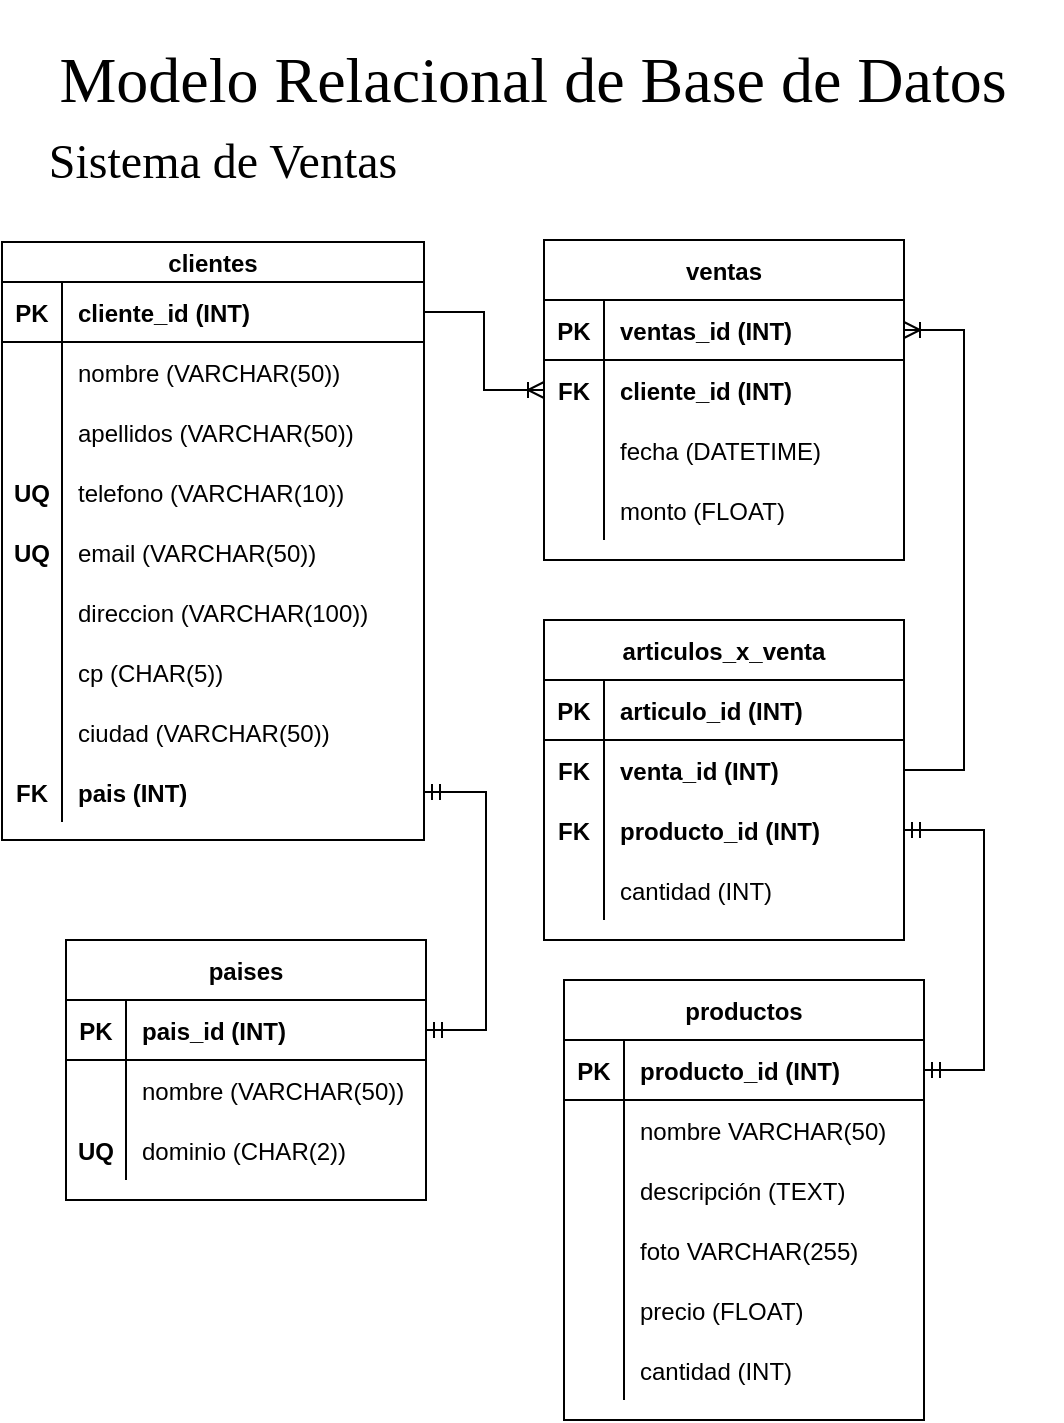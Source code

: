 <mxfile version="20.5.3" type="device"><diagram id="23U5l0FidHaVRcQ76uYF" name="Página-1"><mxGraphModel dx="1075" dy="633" grid="1" gridSize="10" guides="1" tooltips="1" connect="1" arrows="1" fold="1" page="1" pageScale="1" pageWidth="600" pageHeight="740" math="0" shadow="0"><root><mxCell id="0"/><mxCell id="1" parent="0"/><mxCell id="hGqK_HeYlelOnJ885fWy-1" value="clientes" style="shape=table;startSize=20;container=1;collapsible=1;childLayout=tableLayout;fixedRows=1;rowLines=0;fontStyle=1;align=center;resizeLast=1;" parent="1" vertex="1"><mxGeometry x="39" y="121" width="211" height="299" as="geometry"><mxRectangle x="170" y="180" width="70" height="30" as="alternateBounds"/></mxGeometry></mxCell><mxCell id="hGqK_HeYlelOnJ885fWy-2" value="" style="shape=tableRow;horizontal=0;startSize=0;swimlaneHead=0;swimlaneBody=0;fillColor=none;collapsible=0;dropTarget=0;points=[[0,0.5],[1,0.5]];portConstraint=eastwest;top=0;left=0;right=0;bottom=1;" parent="hGqK_HeYlelOnJ885fWy-1" vertex="1"><mxGeometry y="20" width="211" height="30" as="geometry"/></mxCell><mxCell id="hGqK_HeYlelOnJ885fWy-3" value="PK" style="shape=partialRectangle;connectable=0;fillColor=none;top=0;left=0;bottom=0;right=0;fontStyle=1;overflow=hidden;" parent="hGqK_HeYlelOnJ885fWy-2" vertex="1"><mxGeometry width="30" height="30" as="geometry"><mxRectangle width="30" height="30" as="alternateBounds"/></mxGeometry></mxCell><mxCell id="hGqK_HeYlelOnJ885fWy-4" value="cliente_id (INT)" style="shape=partialRectangle;connectable=0;fillColor=none;top=0;left=0;bottom=0;right=0;align=left;spacingLeft=6;fontStyle=1;overflow=hidden;" parent="hGqK_HeYlelOnJ885fWy-2" vertex="1"><mxGeometry x="30" width="181" height="30" as="geometry"><mxRectangle width="181" height="30" as="alternateBounds"/></mxGeometry></mxCell><mxCell id="hGqK_HeYlelOnJ885fWy-5" value="" style="shape=tableRow;horizontal=0;startSize=0;swimlaneHead=0;swimlaneBody=0;fillColor=none;collapsible=0;dropTarget=0;points=[[0,0.5],[1,0.5]];portConstraint=eastwest;top=0;left=0;right=0;bottom=0;" parent="hGqK_HeYlelOnJ885fWy-1" vertex="1"><mxGeometry y="50" width="211" height="30" as="geometry"/></mxCell><mxCell id="hGqK_HeYlelOnJ885fWy-6" value="" style="shape=partialRectangle;connectable=0;fillColor=none;top=0;left=0;bottom=0;right=0;editable=1;overflow=hidden;" parent="hGqK_HeYlelOnJ885fWy-5" vertex="1"><mxGeometry width="30" height="30" as="geometry"><mxRectangle width="30" height="30" as="alternateBounds"/></mxGeometry></mxCell><mxCell id="hGqK_HeYlelOnJ885fWy-7" value="nombre (VARCHAR(50))" style="shape=partialRectangle;connectable=0;fillColor=none;top=0;left=0;bottom=0;right=0;align=left;spacingLeft=6;overflow=hidden;" parent="hGqK_HeYlelOnJ885fWy-5" vertex="1"><mxGeometry x="30" width="181" height="30" as="geometry"><mxRectangle width="181" height="30" as="alternateBounds"/></mxGeometry></mxCell><mxCell id="hGqK_HeYlelOnJ885fWy-8" value="" style="shape=tableRow;horizontal=0;startSize=0;swimlaneHead=0;swimlaneBody=0;fillColor=none;collapsible=0;dropTarget=0;points=[[0,0.5],[1,0.5]];portConstraint=eastwest;top=0;left=0;right=0;bottom=0;" parent="hGqK_HeYlelOnJ885fWy-1" vertex="1"><mxGeometry y="80" width="211" height="30" as="geometry"/></mxCell><mxCell id="hGqK_HeYlelOnJ885fWy-9" value="" style="shape=partialRectangle;connectable=0;fillColor=none;top=0;left=0;bottom=0;right=0;editable=1;overflow=hidden;" parent="hGqK_HeYlelOnJ885fWy-8" vertex="1"><mxGeometry width="30" height="30" as="geometry"><mxRectangle width="30" height="30" as="alternateBounds"/></mxGeometry></mxCell><mxCell id="hGqK_HeYlelOnJ885fWy-10" value="apellidos (VARCHAR(50))" style="shape=partialRectangle;connectable=0;fillColor=none;top=0;left=0;bottom=0;right=0;align=left;spacingLeft=6;overflow=hidden;" parent="hGqK_HeYlelOnJ885fWy-8" vertex="1"><mxGeometry x="30" width="181" height="30" as="geometry"><mxRectangle width="181" height="30" as="alternateBounds"/></mxGeometry></mxCell><mxCell id="hGqK_HeYlelOnJ885fWy-11" value="" style="shape=tableRow;horizontal=0;startSize=0;swimlaneHead=0;swimlaneBody=0;fillColor=none;collapsible=0;dropTarget=0;points=[[0,0.5],[1,0.5]];portConstraint=eastwest;top=0;left=0;right=0;bottom=0;" parent="hGqK_HeYlelOnJ885fWy-1" vertex="1"><mxGeometry y="110" width="211" height="30" as="geometry"/></mxCell><mxCell id="hGqK_HeYlelOnJ885fWy-12" value="UQ" style="shape=partialRectangle;connectable=0;fillColor=none;top=0;left=0;bottom=0;right=0;editable=1;overflow=hidden;fontStyle=1" parent="hGqK_HeYlelOnJ885fWy-11" vertex="1"><mxGeometry width="30" height="30" as="geometry"><mxRectangle width="30" height="30" as="alternateBounds"/></mxGeometry></mxCell><mxCell id="hGqK_HeYlelOnJ885fWy-13" value="telefono (VARCHAR(10))" style="shape=partialRectangle;connectable=0;fillColor=none;top=0;left=0;bottom=0;right=0;align=left;spacingLeft=6;overflow=hidden;" parent="hGqK_HeYlelOnJ885fWy-11" vertex="1"><mxGeometry x="30" width="181" height="30" as="geometry"><mxRectangle width="181" height="30" as="alternateBounds"/></mxGeometry></mxCell><mxCell id="hGqK_HeYlelOnJ885fWy-27" value="" style="shape=tableRow;horizontal=0;startSize=0;swimlaneHead=0;swimlaneBody=0;fillColor=none;collapsible=0;dropTarget=0;points=[[0,0.5],[1,0.5]];portConstraint=eastwest;top=0;left=0;right=0;bottom=0;" parent="hGqK_HeYlelOnJ885fWy-1" vertex="1"><mxGeometry y="140" width="211" height="30" as="geometry"/></mxCell><mxCell id="hGqK_HeYlelOnJ885fWy-28" value="UQ" style="shape=partialRectangle;connectable=0;fillColor=none;top=0;left=0;bottom=0;right=0;editable=1;overflow=hidden;fontStyle=1" parent="hGqK_HeYlelOnJ885fWy-27" vertex="1"><mxGeometry width="30" height="30" as="geometry"><mxRectangle width="30" height="30" as="alternateBounds"/></mxGeometry></mxCell><mxCell id="hGqK_HeYlelOnJ885fWy-29" value="email (VARCHAR(50))" style="shape=partialRectangle;connectable=0;fillColor=none;top=0;left=0;bottom=0;right=0;align=left;spacingLeft=6;overflow=hidden;" parent="hGqK_HeYlelOnJ885fWy-27" vertex="1"><mxGeometry x="30" width="181" height="30" as="geometry"><mxRectangle width="181" height="30" as="alternateBounds"/></mxGeometry></mxCell><mxCell id="hGqK_HeYlelOnJ885fWy-30" value="" style="shape=tableRow;horizontal=0;startSize=0;swimlaneHead=0;swimlaneBody=0;fillColor=none;collapsible=0;dropTarget=0;points=[[0,0.5],[1,0.5]];portConstraint=eastwest;top=0;left=0;right=0;bottom=0;" parent="hGqK_HeYlelOnJ885fWy-1" vertex="1"><mxGeometry y="170" width="211" height="30" as="geometry"/></mxCell><mxCell id="hGqK_HeYlelOnJ885fWy-31" value="" style="shape=partialRectangle;connectable=0;fillColor=none;top=0;left=0;bottom=0;right=0;editable=1;overflow=hidden;" parent="hGqK_HeYlelOnJ885fWy-30" vertex="1"><mxGeometry width="30" height="30" as="geometry"><mxRectangle width="30" height="30" as="alternateBounds"/></mxGeometry></mxCell><mxCell id="hGqK_HeYlelOnJ885fWy-32" value="direccion (VARCHAR(100))" style="shape=partialRectangle;connectable=0;fillColor=none;top=0;left=0;bottom=0;right=0;align=left;spacingLeft=6;overflow=hidden;" parent="hGqK_HeYlelOnJ885fWy-30" vertex="1"><mxGeometry x="30" width="181" height="30" as="geometry"><mxRectangle width="181" height="30" as="alternateBounds"/></mxGeometry></mxCell><mxCell id="hGqK_HeYlelOnJ885fWy-33" value="" style="shape=tableRow;horizontal=0;startSize=0;swimlaneHead=0;swimlaneBody=0;fillColor=none;collapsible=0;dropTarget=0;points=[[0,0.5],[1,0.5]];portConstraint=eastwest;top=0;left=0;right=0;bottom=0;" parent="hGqK_HeYlelOnJ885fWy-1" vertex="1"><mxGeometry y="200" width="211" height="30" as="geometry"/></mxCell><mxCell id="hGqK_HeYlelOnJ885fWy-34" value="" style="shape=partialRectangle;connectable=0;fillColor=none;top=0;left=0;bottom=0;right=0;editable=1;overflow=hidden;fontStyle=1" parent="hGqK_HeYlelOnJ885fWy-33" vertex="1"><mxGeometry width="30" height="30" as="geometry"><mxRectangle width="30" height="30" as="alternateBounds"/></mxGeometry></mxCell><mxCell id="hGqK_HeYlelOnJ885fWy-35" value="cp (CHAR(5))" style="shape=partialRectangle;connectable=0;fillColor=none;top=0;left=0;bottom=0;right=0;align=left;spacingLeft=6;overflow=hidden;" parent="hGqK_HeYlelOnJ885fWy-33" vertex="1"><mxGeometry x="30" width="181" height="30" as="geometry"><mxRectangle width="181" height="30" as="alternateBounds"/></mxGeometry></mxCell><mxCell id="hGqK_HeYlelOnJ885fWy-36" value="" style="shape=tableRow;horizontal=0;startSize=0;swimlaneHead=0;swimlaneBody=0;fillColor=none;collapsible=0;dropTarget=0;points=[[0,0.5],[1,0.5]];portConstraint=eastwest;top=0;left=0;right=0;bottom=0;" parent="hGqK_HeYlelOnJ885fWy-1" vertex="1"><mxGeometry y="230" width="211" height="30" as="geometry"/></mxCell><mxCell id="hGqK_HeYlelOnJ885fWy-37" value="" style="shape=partialRectangle;connectable=0;fillColor=none;top=0;left=0;bottom=0;right=0;editable=1;overflow=hidden;" parent="hGqK_HeYlelOnJ885fWy-36" vertex="1"><mxGeometry width="30" height="30" as="geometry"><mxRectangle width="30" height="30" as="alternateBounds"/></mxGeometry></mxCell><mxCell id="hGqK_HeYlelOnJ885fWy-38" value="ciudad (VARCHAR(50))" style="shape=partialRectangle;connectable=0;fillColor=none;top=0;left=0;bottom=0;right=0;align=left;spacingLeft=6;overflow=hidden;" parent="hGqK_HeYlelOnJ885fWy-36" vertex="1"><mxGeometry x="30" width="181" height="30" as="geometry"><mxRectangle width="181" height="30" as="alternateBounds"/></mxGeometry></mxCell><mxCell id="hGqK_HeYlelOnJ885fWy-45" value="" style="shape=tableRow;horizontal=0;startSize=0;swimlaneHead=0;swimlaneBody=0;fillColor=none;collapsible=0;dropTarget=0;points=[[0,0.5],[1,0.5]];portConstraint=eastwest;top=0;left=0;right=0;bottom=1;strokeColor=none;" parent="hGqK_HeYlelOnJ885fWy-1" vertex="1"><mxGeometry y="260" width="211" height="30" as="geometry"/></mxCell><mxCell id="hGqK_HeYlelOnJ885fWy-46" value="FK" style="shape=partialRectangle;connectable=0;fillColor=none;top=0;left=0;bottom=0;right=0;fontStyle=1;overflow=hidden;" parent="hGqK_HeYlelOnJ885fWy-45" vertex="1"><mxGeometry width="30" height="30" as="geometry"><mxRectangle width="30" height="30" as="alternateBounds"/></mxGeometry></mxCell><mxCell id="hGqK_HeYlelOnJ885fWy-47" value="pais (INT)" style="shape=partialRectangle;connectable=0;fillColor=none;top=0;left=0;bottom=0;right=0;align=left;spacingLeft=6;fontStyle=1;overflow=hidden;" parent="hGqK_HeYlelOnJ885fWy-45" vertex="1"><mxGeometry x="30" width="181" height="30" as="geometry"><mxRectangle width="181" height="30" as="alternateBounds"/></mxGeometry></mxCell><mxCell id="hGqK_HeYlelOnJ885fWy-14" value="productos" style="shape=table;startSize=30;container=1;collapsible=1;childLayout=tableLayout;fixedRows=1;rowLines=0;fontStyle=1;align=center;resizeLast=1;" parent="1" vertex="1"><mxGeometry x="320" y="490" width="180" height="220" as="geometry"/></mxCell><mxCell id="hGqK_HeYlelOnJ885fWy-15" value="" style="shape=tableRow;horizontal=0;startSize=0;swimlaneHead=0;swimlaneBody=0;fillColor=none;collapsible=0;dropTarget=0;points=[[0,0.5],[1,0.5]];portConstraint=eastwest;top=0;left=0;right=0;bottom=1;" parent="hGqK_HeYlelOnJ885fWy-14" vertex="1"><mxGeometry y="30" width="180" height="30" as="geometry"/></mxCell><mxCell id="hGqK_HeYlelOnJ885fWy-16" value="PK" style="shape=partialRectangle;connectable=0;fillColor=none;top=0;left=0;bottom=0;right=0;fontStyle=1;overflow=hidden;" parent="hGqK_HeYlelOnJ885fWy-15" vertex="1"><mxGeometry width="30" height="30" as="geometry"><mxRectangle width="30" height="30" as="alternateBounds"/></mxGeometry></mxCell><mxCell id="hGqK_HeYlelOnJ885fWy-17" value="producto_id (INT)" style="shape=partialRectangle;connectable=0;fillColor=none;top=0;left=0;bottom=0;right=0;align=left;spacingLeft=6;fontStyle=1;overflow=hidden;" parent="hGqK_HeYlelOnJ885fWy-15" vertex="1"><mxGeometry x="30" width="150" height="30" as="geometry"><mxRectangle width="150" height="30" as="alternateBounds"/></mxGeometry></mxCell><mxCell id="hGqK_HeYlelOnJ885fWy-18" value="" style="shape=tableRow;horizontal=0;startSize=0;swimlaneHead=0;swimlaneBody=0;fillColor=none;collapsible=0;dropTarget=0;points=[[0,0.5],[1,0.5]];portConstraint=eastwest;top=0;left=0;right=0;bottom=0;" parent="hGqK_HeYlelOnJ885fWy-14" vertex="1"><mxGeometry y="60" width="180" height="30" as="geometry"/></mxCell><mxCell id="hGqK_HeYlelOnJ885fWy-19" value="" style="shape=partialRectangle;connectable=0;fillColor=none;top=0;left=0;bottom=0;right=0;editable=1;overflow=hidden;" parent="hGqK_HeYlelOnJ885fWy-18" vertex="1"><mxGeometry width="30" height="30" as="geometry"><mxRectangle width="30" height="30" as="alternateBounds"/></mxGeometry></mxCell><mxCell id="hGqK_HeYlelOnJ885fWy-20" value="nombre VARCHAR(50)" style="shape=partialRectangle;connectable=0;fillColor=none;top=0;left=0;bottom=0;right=0;align=left;spacingLeft=6;overflow=hidden;" parent="hGqK_HeYlelOnJ885fWy-18" vertex="1"><mxGeometry x="30" width="150" height="30" as="geometry"><mxRectangle width="150" height="30" as="alternateBounds"/></mxGeometry></mxCell><mxCell id="hGqK_HeYlelOnJ885fWy-21" value="" style="shape=tableRow;horizontal=0;startSize=0;swimlaneHead=0;swimlaneBody=0;fillColor=none;collapsible=0;dropTarget=0;points=[[0,0.5],[1,0.5]];portConstraint=eastwest;top=0;left=0;right=0;bottom=0;" parent="hGqK_HeYlelOnJ885fWy-14" vertex="1"><mxGeometry y="90" width="180" height="30" as="geometry"/></mxCell><mxCell id="hGqK_HeYlelOnJ885fWy-22" value="" style="shape=partialRectangle;connectable=0;fillColor=none;top=0;left=0;bottom=0;right=0;editable=1;overflow=hidden;" parent="hGqK_HeYlelOnJ885fWy-21" vertex="1"><mxGeometry width="30" height="30" as="geometry"><mxRectangle width="30" height="30" as="alternateBounds"/></mxGeometry></mxCell><mxCell id="hGqK_HeYlelOnJ885fWy-23" value="descripción (TEXT)" style="shape=partialRectangle;connectable=0;fillColor=none;top=0;left=0;bottom=0;right=0;align=left;spacingLeft=6;overflow=hidden;" parent="hGqK_HeYlelOnJ885fWy-21" vertex="1"><mxGeometry x="30" width="150" height="30" as="geometry"><mxRectangle width="150" height="30" as="alternateBounds"/></mxGeometry></mxCell><mxCell id="hGqK_HeYlelOnJ885fWy-24" value="" style="shape=tableRow;horizontal=0;startSize=0;swimlaneHead=0;swimlaneBody=0;fillColor=none;collapsible=0;dropTarget=0;points=[[0,0.5],[1,0.5]];portConstraint=eastwest;top=0;left=0;right=0;bottom=0;" parent="hGqK_HeYlelOnJ885fWy-14" vertex="1"><mxGeometry y="120" width="180" height="30" as="geometry"/></mxCell><mxCell id="hGqK_HeYlelOnJ885fWy-25" value="" style="shape=partialRectangle;connectable=0;fillColor=none;top=0;left=0;bottom=0;right=0;editable=1;overflow=hidden;" parent="hGqK_HeYlelOnJ885fWy-24" vertex="1"><mxGeometry width="30" height="30" as="geometry"><mxRectangle width="30" height="30" as="alternateBounds"/></mxGeometry></mxCell><mxCell id="hGqK_HeYlelOnJ885fWy-26" value="foto VARCHAR(255)" style="shape=partialRectangle;connectable=0;fillColor=none;top=0;left=0;bottom=0;right=0;align=left;spacingLeft=6;overflow=hidden;" parent="hGqK_HeYlelOnJ885fWy-24" vertex="1"><mxGeometry x="30" width="150" height="30" as="geometry"><mxRectangle width="150" height="30" as="alternateBounds"/></mxGeometry></mxCell><mxCell id="hGqK_HeYlelOnJ885fWy-48" value="" style="shape=tableRow;horizontal=0;startSize=0;swimlaneHead=0;swimlaneBody=0;fillColor=none;collapsible=0;dropTarget=0;points=[[0,0.5],[1,0.5]];portConstraint=eastwest;top=0;left=0;right=0;bottom=0;" parent="hGqK_HeYlelOnJ885fWy-14" vertex="1"><mxGeometry y="150" width="180" height="30" as="geometry"/></mxCell><mxCell id="hGqK_HeYlelOnJ885fWy-49" value="" style="shape=partialRectangle;connectable=0;fillColor=none;top=0;left=0;bottom=0;right=0;editable=1;overflow=hidden;" parent="hGqK_HeYlelOnJ885fWy-48" vertex="1"><mxGeometry width="30" height="30" as="geometry"><mxRectangle width="30" height="30" as="alternateBounds"/></mxGeometry></mxCell><mxCell id="hGqK_HeYlelOnJ885fWy-50" value="precio (FLOAT)" style="shape=partialRectangle;connectable=0;fillColor=none;top=0;left=0;bottom=0;right=0;align=left;spacingLeft=6;overflow=hidden;" parent="hGqK_HeYlelOnJ885fWy-48" vertex="1"><mxGeometry x="30" width="150" height="30" as="geometry"><mxRectangle width="150" height="30" as="alternateBounds"/></mxGeometry></mxCell><mxCell id="hGqK_HeYlelOnJ885fWy-51" value="" style="shape=tableRow;horizontal=0;startSize=0;swimlaneHead=0;swimlaneBody=0;fillColor=none;collapsible=0;dropTarget=0;points=[[0,0.5],[1,0.5]];portConstraint=eastwest;top=0;left=0;right=0;bottom=0;" parent="hGqK_HeYlelOnJ885fWy-14" vertex="1"><mxGeometry y="180" width="180" height="30" as="geometry"/></mxCell><mxCell id="hGqK_HeYlelOnJ885fWy-52" value="" style="shape=partialRectangle;connectable=0;fillColor=none;top=0;left=0;bottom=0;right=0;editable=1;overflow=hidden;" parent="hGqK_HeYlelOnJ885fWy-51" vertex="1"><mxGeometry width="30" height="30" as="geometry"><mxRectangle width="30" height="30" as="alternateBounds"/></mxGeometry></mxCell><mxCell id="hGqK_HeYlelOnJ885fWy-53" value="cantidad (INT)" style="shape=partialRectangle;connectable=0;fillColor=none;top=0;left=0;bottom=0;right=0;align=left;spacingLeft=6;overflow=hidden;" parent="hGqK_HeYlelOnJ885fWy-51" vertex="1"><mxGeometry x="30" width="150" height="30" as="geometry"><mxRectangle width="150" height="30" as="alternateBounds"/></mxGeometry></mxCell><mxCell id="hGqK_HeYlelOnJ885fWy-54" value="ventas" style="shape=table;startSize=30;container=1;collapsible=1;childLayout=tableLayout;fixedRows=1;rowLines=0;fontStyle=1;align=center;resizeLast=1;" parent="1" vertex="1"><mxGeometry x="310" y="120" width="180" height="160" as="geometry"/></mxCell><mxCell id="hGqK_HeYlelOnJ885fWy-55" value="" style="shape=tableRow;horizontal=0;startSize=0;swimlaneHead=0;swimlaneBody=0;fillColor=none;collapsible=0;dropTarget=0;points=[[0,0.5],[1,0.5]];portConstraint=eastwest;top=0;left=0;right=0;bottom=1;" parent="hGqK_HeYlelOnJ885fWy-54" vertex="1"><mxGeometry y="30" width="180" height="30" as="geometry"/></mxCell><mxCell id="hGqK_HeYlelOnJ885fWy-56" value="PK" style="shape=partialRectangle;connectable=0;fillColor=none;top=0;left=0;bottom=0;right=0;fontStyle=1;overflow=hidden;" parent="hGqK_HeYlelOnJ885fWy-55" vertex="1"><mxGeometry width="30" height="30" as="geometry"><mxRectangle width="30" height="30" as="alternateBounds"/></mxGeometry></mxCell><mxCell id="hGqK_HeYlelOnJ885fWy-57" value="ventas_id (INT)" style="shape=partialRectangle;connectable=0;fillColor=none;top=0;left=0;bottom=0;right=0;align=left;spacingLeft=6;fontStyle=1;overflow=hidden;" parent="hGqK_HeYlelOnJ885fWy-55" vertex="1"><mxGeometry x="30" width="150" height="30" as="geometry"><mxRectangle width="150" height="30" as="alternateBounds"/></mxGeometry></mxCell><mxCell id="hGqK_HeYlelOnJ885fWy-58" value="" style="shape=tableRow;horizontal=0;startSize=0;swimlaneHead=0;swimlaneBody=0;fillColor=none;collapsible=0;dropTarget=0;points=[[0,0.5],[1,0.5]];portConstraint=eastwest;top=0;left=0;right=0;bottom=0;" parent="hGqK_HeYlelOnJ885fWy-54" vertex="1"><mxGeometry y="60" width="180" height="30" as="geometry"/></mxCell><mxCell id="hGqK_HeYlelOnJ885fWy-59" value="FK" style="shape=partialRectangle;connectable=0;fillColor=none;top=0;left=0;bottom=0;right=0;editable=1;overflow=hidden;fontStyle=1" parent="hGqK_HeYlelOnJ885fWy-58" vertex="1"><mxGeometry width="30" height="30" as="geometry"><mxRectangle width="30" height="30" as="alternateBounds"/></mxGeometry></mxCell><mxCell id="hGqK_HeYlelOnJ885fWy-60" value="cliente_id (INT)" style="shape=partialRectangle;connectable=0;fillColor=none;top=0;left=0;bottom=0;right=0;align=left;spacingLeft=6;overflow=hidden;fontStyle=1" parent="hGqK_HeYlelOnJ885fWy-58" vertex="1"><mxGeometry x="30" width="150" height="30" as="geometry"><mxRectangle width="150" height="30" as="alternateBounds"/></mxGeometry></mxCell><mxCell id="hGqK_HeYlelOnJ885fWy-61" value="" style="shape=tableRow;horizontal=0;startSize=0;swimlaneHead=0;swimlaneBody=0;fillColor=none;collapsible=0;dropTarget=0;points=[[0,0.5],[1,0.5]];portConstraint=eastwest;top=0;left=0;right=0;bottom=0;" parent="hGqK_HeYlelOnJ885fWy-54" vertex="1"><mxGeometry y="90" width="180" height="30" as="geometry"/></mxCell><mxCell id="hGqK_HeYlelOnJ885fWy-62" value="" style="shape=partialRectangle;connectable=0;fillColor=none;top=0;left=0;bottom=0;right=0;editable=1;overflow=hidden;" parent="hGqK_HeYlelOnJ885fWy-61" vertex="1"><mxGeometry width="30" height="30" as="geometry"><mxRectangle width="30" height="30" as="alternateBounds"/></mxGeometry></mxCell><mxCell id="hGqK_HeYlelOnJ885fWy-63" value="fecha (DATETIME)" style="shape=partialRectangle;connectable=0;fillColor=none;top=0;left=0;bottom=0;right=0;align=left;spacingLeft=6;overflow=hidden;" parent="hGqK_HeYlelOnJ885fWy-61" vertex="1"><mxGeometry x="30" width="150" height="30" as="geometry"><mxRectangle width="150" height="30" as="alternateBounds"/></mxGeometry></mxCell><mxCell id="hGqK_HeYlelOnJ885fWy-64" value="" style="shape=tableRow;horizontal=0;startSize=0;swimlaneHead=0;swimlaneBody=0;fillColor=none;collapsible=0;dropTarget=0;points=[[0,0.5],[1,0.5]];portConstraint=eastwest;top=0;left=0;right=0;bottom=0;" parent="hGqK_HeYlelOnJ885fWy-54" vertex="1"><mxGeometry y="120" width="180" height="30" as="geometry"/></mxCell><mxCell id="hGqK_HeYlelOnJ885fWy-65" value="" style="shape=partialRectangle;connectable=0;fillColor=none;top=0;left=0;bottom=0;right=0;editable=1;overflow=hidden;" parent="hGqK_HeYlelOnJ885fWy-64" vertex="1"><mxGeometry width="30" height="30" as="geometry"><mxRectangle width="30" height="30" as="alternateBounds"/></mxGeometry></mxCell><mxCell id="hGqK_HeYlelOnJ885fWy-66" value="monto (FLOAT)" style="shape=partialRectangle;connectable=0;fillColor=none;top=0;left=0;bottom=0;right=0;align=left;spacingLeft=6;overflow=hidden;" parent="hGqK_HeYlelOnJ885fWy-64" vertex="1"><mxGeometry x="30" width="150" height="30" as="geometry"><mxRectangle width="150" height="30" as="alternateBounds"/></mxGeometry></mxCell><mxCell id="hGqK_HeYlelOnJ885fWy-72" value="" style="edgeStyle=entityRelationEdgeStyle;fontSize=12;html=1;endArrow=ERoneToMany;rounded=0;exitX=1;exitY=0.5;exitDx=0;exitDy=0;entryX=0;entryY=0.5;entryDx=0;entryDy=0;" parent="1" source="hGqK_HeYlelOnJ885fWy-2" target="hGqK_HeYlelOnJ885fWy-58" edge="1"><mxGeometry width="100" height="100" relative="1" as="geometry"><mxPoint x="420" y="560" as="sourcePoint"/><mxPoint x="520" y="460" as="targetPoint"/></mxGeometry></mxCell><mxCell id="hGqK_HeYlelOnJ885fWy-73" value="articulos_x_venta" style="shape=table;startSize=30;container=1;collapsible=1;childLayout=tableLayout;fixedRows=1;rowLines=0;fontStyle=1;align=center;resizeLast=1;" parent="1" vertex="1"><mxGeometry x="310" y="310" width="180" height="160" as="geometry"/></mxCell><mxCell id="hGqK_HeYlelOnJ885fWy-74" value="" style="shape=tableRow;horizontal=0;startSize=0;swimlaneHead=0;swimlaneBody=0;fillColor=none;collapsible=0;dropTarget=0;points=[[0,0.5],[1,0.5]];portConstraint=eastwest;top=0;left=0;right=0;bottom=1;" parent="hGqK_HeYlelOnJ885fWy-73" vertex="1"><mxGeometry y="30" width="180" height="30" as="geometry"/></mxCell><mxCell id="hGqK_HeYlelOnJ885fWy-75" value="PK" style="shape=partialRectangle;connectable=0;fillColor=none;top=0;left=0;bottom=0;right=0;fontStyle=1;overflow=hidden;" parent="hGqK_HeYlelOnJ885fWy-74" vertex="1"><mxGeometry width="30" height="30" as="geometry"><mxRectangle width="30" height="30" as="alternateBounds"/></mxGeometry></mxCell><mxCell id="hGqK_HeYlelOnJ885fWy-76" value="articulo_id (INT)" style="shape=partialRectangle;connectable=0;fillColor=none;top=0;left=0;bottom=0;right=0;align=left;spacingLeft=6;fontStyle=1;overflow=hidden;" parent="hGqK_HeYlelOnJ885fWy-74" vertex="1"><mxGeometry x="30" width="150" height="30" as="geometry"><mxRectangle width="150" height="30" as="alternateBounds"/></mxGeometry></mxCell><mxCell id="hGqK_HeYlelOnJ885fWy-77" value="" style="shape=tableRow;horizontal=0;startSize=0;swimlaneHead=0;swimlaneBody=0;fillColor=none;collapsible=0;dropTarget=0;points=[[0,0.5],[1,0.5]];portConstraint=eastwest;top=0;left=0;right=0;bottom=0;" parent="hGqK_HeYlelOnJ885fWy-73" vertex="1"><mxGeometry y="60" width="180" height="30" as="geometry"/></mxCell><mxCell id="hGqK_HeYlelOnJ885fWy-78" value="FK" style="shape=partialRectangle;connectable=0;fillColor=none;top=0;left=0;bottom=0;right=0;editable=1;overflow=hidden;fontStyle=1" parent="hGqK_HeYlelOnJ885fWy-77" vertex="1"><mxGeometry width="30" height="30" as="geometry"><mxRectangle width="30" height="30" as="alternateBounds"/></mxGeometry></mxCell><mxCell id="hGqK_HeYlelOnJ885fWy-79" value="venta_id (INT)" style="shape=partialRectangle;connectable=0;fillColor=none;top=0;left=0;bottom=0;right=0;align=left;spacingLeft=6;overflow=hidden;fontStyle=1" parent="hGqK_HeYlelOnJ885fWy-77" vertex="1"><mxGeometry x="30" width="150" height="30" as="geometry"><mxRectangle width="150" height="30" as="alternateBounds"/></mxGeometry></mxCell><mxCell id="hGqK_HeYlelOnJ885fWy-80" value="" style="shape=tableRow;horizontal=0;startSize=0;swimlaneHead=0;swimlaneBody=0;fillColor=none;collapsible=0;dropTarget=0;points=[[0,0.5],[1,0.5]];portConstraint=eastwest;top=0;left=0;right=0;bottom=0;" parent="hGqK_HeYlelOnJ885fWy-73" vertex="1"><mxGeometry y="90" width="180" height="30" as="geometry"/></mxCell><mxCell id="hGqK_HeYlelOnJ885fWy-81" value="FK" style="shape=partialRectangle;connectable=0;fillColor=none;top=0;left=0;bottom=0;right=0;editable=1;overflow=hidden;fontStyle=1" parent="hGqK_HeYlelOnJ885fWy-80" vertex="1"><mxGeometry width="30" height="30" as="geometry"><mxRectangle width="30" height="30" as="alternateBounds"/></mxGeometry></mxCell><mxCell id="hGqK_HeYlelOnJ885fWy-82" value="producto_id (INT)" style="shape=partialRectangle;connectable=0;fillColor=none;top=0;left=0;bottom=0;right=0;align=left;spacingLeft=6;overflow=hidden;fontStyle=1" parent="hGqK_HeYlelOnJ885fWy-80" vertex="1"><mxGeometry x="30" width="150" height="30" as="geometry"><mxRectangle width="150" height="30" as="alternateBounds"/></mxGeometry></mxCell><mxCell id="hGqK_HeYlelOnJ885fWy-83" value="" style="shape=tableRow;horizontal=0;startSize=0;swimlaneHead=0;swimlaneBody=0;fillColor=none;collapsible=0;dropTarget=0;points=[[0,0.5],[1,0.5]];portConstraint=eastwest;top=0;left=0;right=0;bottom=0;" parent="hGqK_HeYlelOnJ885fWy-73" vertex="1"><mxGeometry y="120" width="180" height="30" as="geometry"/></mxCell><mxCell id="hGqK_HeYlelOnJ885fWy-84" value="" style="shape=partialRectangle;connectable=0;fillColor=none;top=0;left=0;bottom=0;right=0;editable=1;overflow=hidden;" parent="hGqK_HeYlelOnJ885fWy-83" vertex="1"><mxGeometry width="30" height="30" as="geometry"><mxRectangle width="30" height="30" as="alternateBounds"/></mxGeometry></mxCell><mxCell id="hGqK_HeYlelOnJ885fWy-85" value="cantidad (INT)" style="shape=partialRectangle;connectable=0;fillColor=none;top=0;left=0;bottom=0;right=0;align=left;spacingLeft=6;overflow=hidden;" parent="hGqK_HeYlelOnJ885fWy-83" vertex="1"><mxGeometry x="30" width="150" height="30" as="geometry"><mxRectangle width="150" height="30" as="alternateBounds"/></mxGeometry></mxCell><mxCell id="hGqK_HeYlelOnJ885fWy-86" value="" style="edgeStyle=entityRelationEdgeStyle;fontSize=12;html=1;endArrow=ERoneToMany;rounded=0;entryX=1;entryY=0.5;entryDx=0;entryDy=0;" parent="1" source="hGqK_HeYlelOnJ885fWy-77" target="hGqK_HeYlelOnJ885fWy-55" edge="1"><mxGeometry width="100" height="100" relative="1" as="geometry"><mxPoint x="330" y="550" as="sourcePoint"/><mxPoint x="420" y="310" as="targetPoint"/></mxGeometry></mxCell><mxCell id="hGqK_HeYlelOnJ885fWy-87" value="" style="edgeStyle=entityRelationEdgeStyle;fontSize=12;html=1;endArrow=ERmandOne;startArrow=ERmandOne;rounded=0;exitX=1;exitY=0.5;exitDx=0;exitDy=0;" parent="1" source="hGqK_HeYlelOnJ885fWy-80" target="hGqK_HeYlelOnJ885fWy-15" edge="1"><mxGeometry width="100" height="100" relative="1" as="geometry"><mxPoint x="280" y="440" as="sourcePoint"/><mxPoint x="380" y="340" as="targetPoint"/></mxGeometry></mxCell><mxCell id="hGqK_HeYlelOnJ885fWy-92" value="paises" style="shape=table;startSize=30;container=1;collapsible=1;childLayout=tableLayout;fixedRows=1;rowLines=0;fontStyle=1;align=center;resizeLast=1;" parent="1" vertex="1"><mxGeometry x="71" y="470" width="180" height="130" as="geometry"/></mxCell><mxCell id="hGqK_HeYlelOnJ885fWy-93" value="" style="shape=tableRow;horizontal=0;startSize=0;swimlaneHead=0;swimlaneBody=0;fillColor=none;collapsible=0;dropTarget=0;points=[[0,0.5],[1,0.5]];portConstraint=eastwest;top=0;left=0;right=0;bottom=1;" parent="hGqK_HeYlelOnJ885fWy-92" vertex="1"><mxGeometry y="30" width="180" height="30" as="geometry"/></mxCell><mxCell id="hGqK_HeYlelOnJ885fWy-94" value="PK" style="shape=partialRectangle;connectable=0;fillColor=none;top=0;left=0;bottom=0;right=0;fontStyle=1;overflow=hidden;" parent="hGqK_HeYlelOnJ885fWy-93" vertex="1"><mxGeometry width="30" height="30" as="geometry"><mxRectangle width="30" height="30" as="alternateBounds"/></mxGeometry></mxCell><mxCell id="hGqK_HeYlelOnJ885fWy-95" value="pais_id (INT)" style="shape=partialRectangle;connectable=0;fillColor=none;top=0;left=0;bottom=0;right=0;align=left;spacingLeft=6;fontStyle=1;overflow=hidden;" parent="hGqK_HeYlelOnJ885fWy-93" vertex="1"><mxGeometry x="30" width="150" height="30" as="geometry"><mxRectangle width="150" height="30" as="alternateBounds"/></mxGeometry></mxCell><mxCell id="hGqK_HeYlelOnJ885fWy-96" value="" style="shape=tableRow;horizontal=0;startSize=0;swimlaneHead=0;swimlaneBody=0;fillColor=none;collapsible=0;dropTarget=0;points=[[0,0.5],[1,0.5]];portConstraint=eastwest;top=0;left=0;right=0;bottom=0;" parent="hGqK_HeYlelOnJ885fWy-92" vertex="1"><mxGeometry y="60" width="180" height="30" as="geometry"/></mxCell><mxCell id="hGqK_HeYlelOnJ885fWy-97" value="" style="shape=partialRectangle;connectable=0;fillColor=none;top=0;left=0;bottom=0;right=0;editable=1;overflow=hidden;" parent="hGqK_HeYlelOnJ885fWy-96" vertex="1"><mxGeometry width="30" height="30" as="geometry"><mxRectangle width="30" height="30" as="alternateBounds"/></mxGeometry></mxCell><mxCell id="hGqK_HeYlelOnJ885fWy-98" value="nombre (VARCHAR(50))" style="shape=partialRectangle;connectable=0;fillColor=none;top=0;left=0;bottom=0;right=0;align=left;spacingLeft=6;overflow=hidden;" parent="hGqK_HeYlelOnJ885fWy-96" vertex="1"><mxGeometry x="30" width="150" height="30" as="geometry"><mxRectangle width="150" height="30" as="alternateBounds"/></mxGeometry></mxCell><mxCell id="hGqK_HeYlelOnJ885fWy-99" value="" style="shape=tableRow;horizontal=0;startSize=0;swimlaneHead=0;swimlaneBody=0;fillColor=none;collapsible=0;dropTarget=0;points=[[0,0.5],[1,0.5]];portConstraint=eastwest;top=0;left=0;right=0;bottom=0;" parent="hGqK_HeYlelOnJ885fWy-92" vertex="1"><mxGeometry y="90" width="180" height="30" as="geometry"/></mxCell><mxCell id="hGqK_HeYlelOnJ885fWy-100" value="UQ" style="shape=partialRectangle;connectable=0;fillColor=none;top=0;left=0;bottom=0;right=0;editable=1;overflow=hidden;fontStyle=1" parent="hGqK_HeYlelOnJ885fWy-99" vertex="1"><mxGeometry width="30" height="30" as="geometry"><mxRectangle width="30" height="30" as="alternateBounds"/></mxGeometry></mxCell><mxCell id="hGqK_HeYlelOnJ885fWy-101" value="dominio (CHAR(2))" style="shape=partialRectangle;connectable=0;fillColor=none;top=0;left=0;bottom=0;right=0;align=left;spacingLeft=6;overflow=hidden;" parent="hGqK_HeYlelOnJ885fWy-99" vertex="1"><mxGeometry x="30" width="150" height="30" as="geometry"><mxRectangle width="150" height="30" as="alternateBounds"/></mxGeometry></mxCell><mxCell id="hGqK_HeYlelOnJ885fWy-111" value="" style="edgeStyle=entityRelationEdgeStyle;fontSize=12;html=1;endArrow=ERmandOne;startArrow=ERmandOne;rounded=0;entryX=1;entryY=0.5;entryDx=0;entryDy=0;" parent="1" source="hGqK_HeYlelOnJ885fWy-93" target="hGqK_HeYlelOnJ885fWy-45" edge="1"><mxGeometry width="100" height="100" relative="1" as="geometry"><mxPoint x="280" y="490" as="sourcePoint"/><mxPoint x="380" y="390" as="targetPoint"/></mxGeometry></mxCell><mxCell id="hGqK_HeYlelOnJ885fWy-116" value="&lt;h1 style=&quot;text-align: left;&quot;&gt;&lt;span style=&quot;font-weight: 400; text-align: center;&quot;&gt;&lt;font style=&quot;font-size: 32px;&quot; face=&quot;Tahoma&quot;&gt;Modelo Relacional de Base de Datos&lt;/font&gt;&lt;/span&gt;&lt;/h1&gt;" style="text;html=1;resizable=0;autosize=1;align=center;verticalAlign=middle;points=[];fillColor=none;strokeColor=none;rounded=0;" parent="1" vertex="1"><mxGeometry x="39" width="530" height="80" as="geometry"/></mxCell><mxCell id="hGqK_HeYlelOnJ885fWy-119" value="&lt;h1 style=&quot;text-align: left;&quot;&gt;&lt;span style=&quot;font-weight: 400; text-align: center;&quot;&gt;&lt;font style=&quot;font-size: 24px;&quot; face=&quot;Tahoma&quot;&gt;Sistema de Ventas&lt;/font&gt;&lt;/span&gt;&lt;/h1&gt;" style="text;html=1;resizable=0;autosize=1;align=center;verticalAlign=middle;points=[];fillColor=none;strokeColor=none;rounded=0;" parent="1" vertex="1"><mxGeometry x="39" y="41" width="220" height="80" as="geometry"/></mxCell></root></mxGraphModel></diagram></mxfile>
